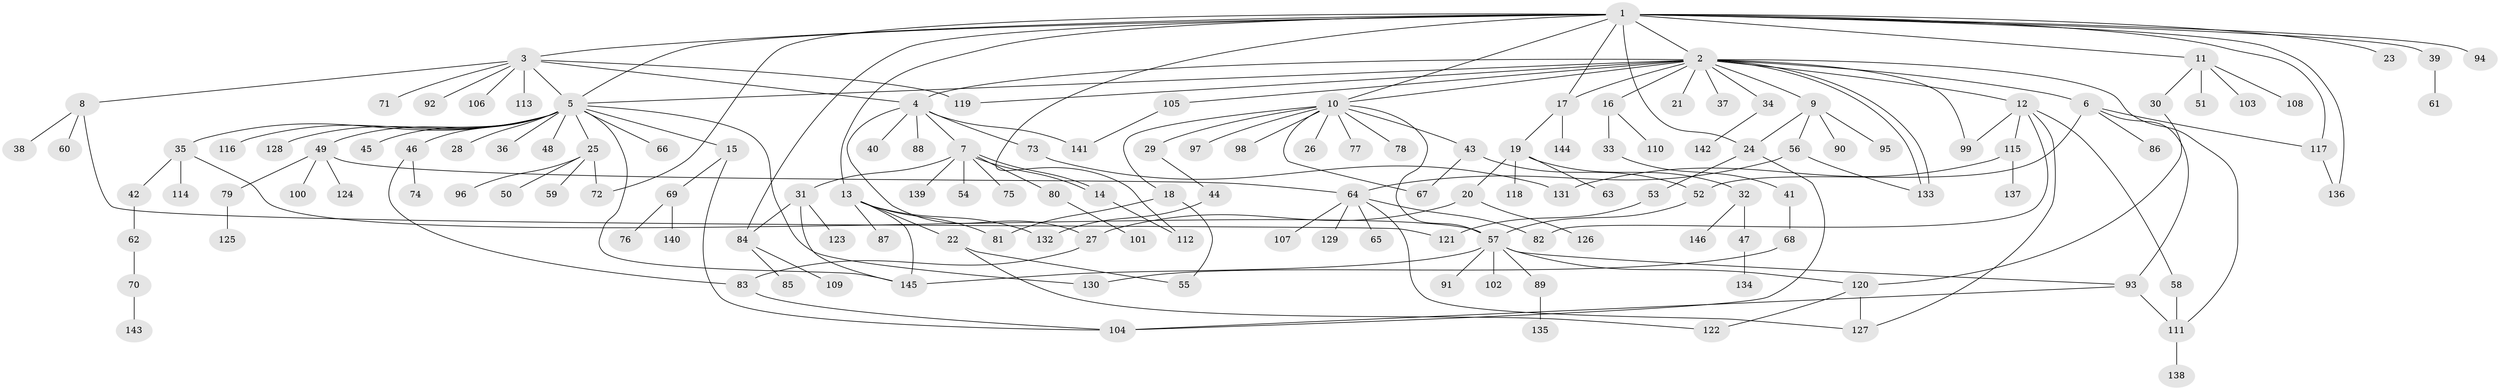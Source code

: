 // coarse degree distribution, {15: 0.00909090909090909, 19: 0.00909090909090909, 9: 0.00909090909090909, 8: 0.00909090909090909, 16: 0.00909090909090909, 4: 0.05454545454545454, 7: 0.02727272727272727, 3: 0.11818181818181818, 11: 0.01818181818181818, 5: 0.03636363636363636, 1: 0.4818181818181818, 2: 0.2, 6: 0.01818181818181818}
// Generated by graph-tools (version 1.1) at 2025/41/03/06/25 10:41:51]
// undirected, 146 vertices, 189 edges
graph export_dot {
graph [start="1"]
  node [color=gray90,style=filled];
  1;
  2;
  3;
  4;
  5;
  6;
  7;
  8;
  9;
  10;
  11;
  12;
  13;
  14;
  15;
  16;
  17;
  18;
  19;
  20;
  21;
  22;
  23;
  24;
  25;
  26;
  27;
  28;
  29;
  30;
  31;
  32;
  33;
  34;
  35;
  36;
  37;
  38;
  39;
  40;
  41;
  42;
  43;
  44;
  45;
  46;
  47;
  48;
  49;
  50;
  51;
  52;
  53;
  54;
  55;
  56;
  57;
  58;
  59;
  60;
  61;
  62;
  63;
  64;
  65;
  66;
  67;
  68;
  69;
  70;
  71;
  72;
  73;
  74;
  75;
  76;
  77;
  78;
  79;
  80;
  81;
  82;
  83;
  84;
  85;
  86;
  87;
  88;
  89;
  90;
  91;
  92;
  93;
  94;
  95;
  96;
  97;
  98;
  99;
  100;
  101;
  102;
  103;
  104;
  105;
  106;
  107;
  108;
  109;
  110;
  111;
  112;
  113;
  114;
  115;
  116;
  117;
  118;
  119;
  120;
  121;
  122;
  123;
  124;
  125;
  126;
  127;
  128;
  129;
  130;
  131;
  132;
  133;
  134;
  135;
  136;
  137;
  138;
  139;
  140;
  141;
  142;
  143;
  144;
  145;
  146;
  1 -- 2;
  1 -- 3;
  1 -- 5;
  1 -- 10;
  1 -- 11;
  1 -- 13;
  1 -- 17;
  1 -- 23;
  1 -- 24;
  1 -- 39;
  1 -- 72;
  1 -- 84;
  1 -- 94;
  1 -- 112;
  1 -- 117;
  1 -- 136;
  2 -- 4;
  2 -- 5;
  2 -- 6;
  2 -- 9;
  2 -- 10;
  2 -- 12;
  2 -- 16;
  2 -- 17;
  2 -- 21;
  2 -- 34;
  2 -- 37;
  2 -- 99;
  2 -- 105;
  2 -- 111;
  2 -- 119;
  2 -- 133;
  2 -- 133;
  3 -- 4;
  3 -- 5;
  3 -- 8;
  3 -- 71;
  3 -- 92;
  3 -- 106;
  3 -- 113;
  3 -- 119;
  4 -- 7;
  4 -- 27;
  4 -- 40;
  4 -- 73;
  4 -- 88;
  4 -- 141;
  5 -- 15;
  5 -- 25;
  5 -- 28;
  5 -- 35;
  5 -- 36;
  5 -- 45;
  5 -- 46;
  5 -- 48;
  5 -- 49;
  5 -- 66;
  5 -- 116;
  5 -- 128;
  5 -- 130;
  5 -- 145;
  6 -- 52;
  6 -- 86;
  6 -- 93;
  6 -- 117;
  7 -- 14;
  7 -- 14;
  7 -- 31;
  7 -- 54;
  7 -- 75;
  7 -- 80;
  7 -- 139;
  8 -- 38;
  8 -- 60;
  8 -- 121;
  9 -- 24;
  9 -- 56;
  9 -- 90;
  9 -- 95;
  10 -- 18;
  10 -- 26;
  10 -- 29;
  10 -- 43;
  10 -- 57;
  10 -- 67;
  10 -- 77;
  10 -- 78;
  10 -- 97;
  10 -- 98;
  11 -- 30;
  11 -- 51;
  11 -- 103;
  11 -- 108;
  12 -- 58;
  12 -- 82;
  12 -- 99;
  12 -- 115;
  12 -- 127;
  13 -- 22;
  13 -- 81;
  13 -- 87;
  13 -- 132;
  13 -- 145;
  14 -- 112;
  15 -- 69;
  15 -- 104;
  16 -- 33;
  16 -- 110;
  17 -- 19;
  17 -- 144;
  18 -- 55;
  18 -- 81;
  19 -- 20;
  19 -- 32;
  19 -- 63;
  19 -- 118;
  20 -- 27;
  20 -- 126;
  22 -- 55;
  22 -- 122;
  24 -- 53;
  24 -- 104;
  25 -- 50;
  25 -- 59;
  25 -- 72;
  25 -- 96;
  27 -- 83;
  29 -- 44;
  30 -- 120;
  31 -- 84;
  31 -- 123;
  31 -- 145;
  32 -- 47;
  32 -- 146;
  33 -- 41;
  34 -- 142;
  35 -- 42;
  35 -- 57;
  35 -- 114;
  39 -- 61;
  41 -- 68;
  42 -- 62;
  43 -- 52;
  43 -- 67;
  44 -- 132;
  46 -- 74;
  46 -- 83;
  47 -- 134;
  49 -- 64;
  49 -- 79;
  49 -- 100;
  49 -- 124;
  52 -- 57;
  53 -- 121;
  56 -- 64;
  56 -- 133;
  57 -- 89;
  57 -- 91;
  57 -- 93;
  57 -- 102;
  57 -- 120;
  57 -- 145;
  58 -- 111;
  62 -- 70;
  64 -- 65;
  64 -- 82;
  64 -- 107;
  64 -- 127;
  64 -- 129;
  68 -- 130;
  69 -- 76;
  69 -- 140;
  70 -- 143;
  73 -- 131;
  79 -- 125;
  80 -- 101;
  83 -- 104;
  84 -- 85;
  84 -- 109;
  89 -- 135;
  93 -- 104;
  93 -- 111;
  105 -- 141;
  111 -- 138;
  115 -- 131;
  115 -- 137;
  117 -- 136;
  120 -- 122;
  120 -- 127;
}
